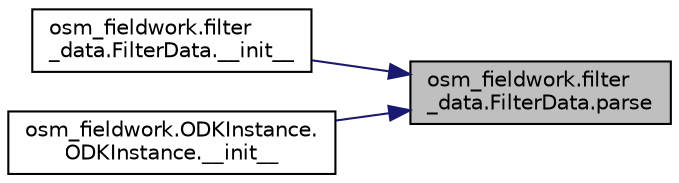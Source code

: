 digraph "osm_fieldwork.filter_data.FilterData.parse"
{
 // LATEX_PDF_SIZE
  edge [fontname="Helvetica",fontsize="10",labelfontname="Helvetica",labelfontsize="10"];
  node [fontname="Helvetica",fontsize="10",shape=record];
  rankdir="RL";
  Node1 [label="osm_fieldwork.filter\l_data.FilterData.parse",height=0.2,width=0.4,color="black", fillcolor="grey75", style="filled", fontcolor="black",tooltip=" "];
  Node1 -> Node2 [dir="back",color="midnightblue",fontsize="10",style="solid",fontname="Helvetica"];
  Node2 [label="osm_fieldwork.filter\l_data.FilterData.__init__",height=0.2,width=0.4,color="black", fillcolor="white", style="filled",URL="$classosm__fieldwork_1_1filter__data_1_1FilterData.html#ab130061add65a71f6ae9d2756bb7af1c",tooltip=" "];
  Node1 -> Node3 [dir="back",color="midnightblue",fontsize="10",style="solid",fontname="Helvetica"];
  Node3 [label="osm_fieldwork.ODKInstance.\lODKInstance.__init__",height=0.2,width=0.4,color="black", fillcolor="white", style="filled",URL="$classosm__fieldwork_1_1ODKInstance_1_1ODKInstance.html#a3b91dca65b4260abd94579f2f46725f6",tooltip=" "];
}
